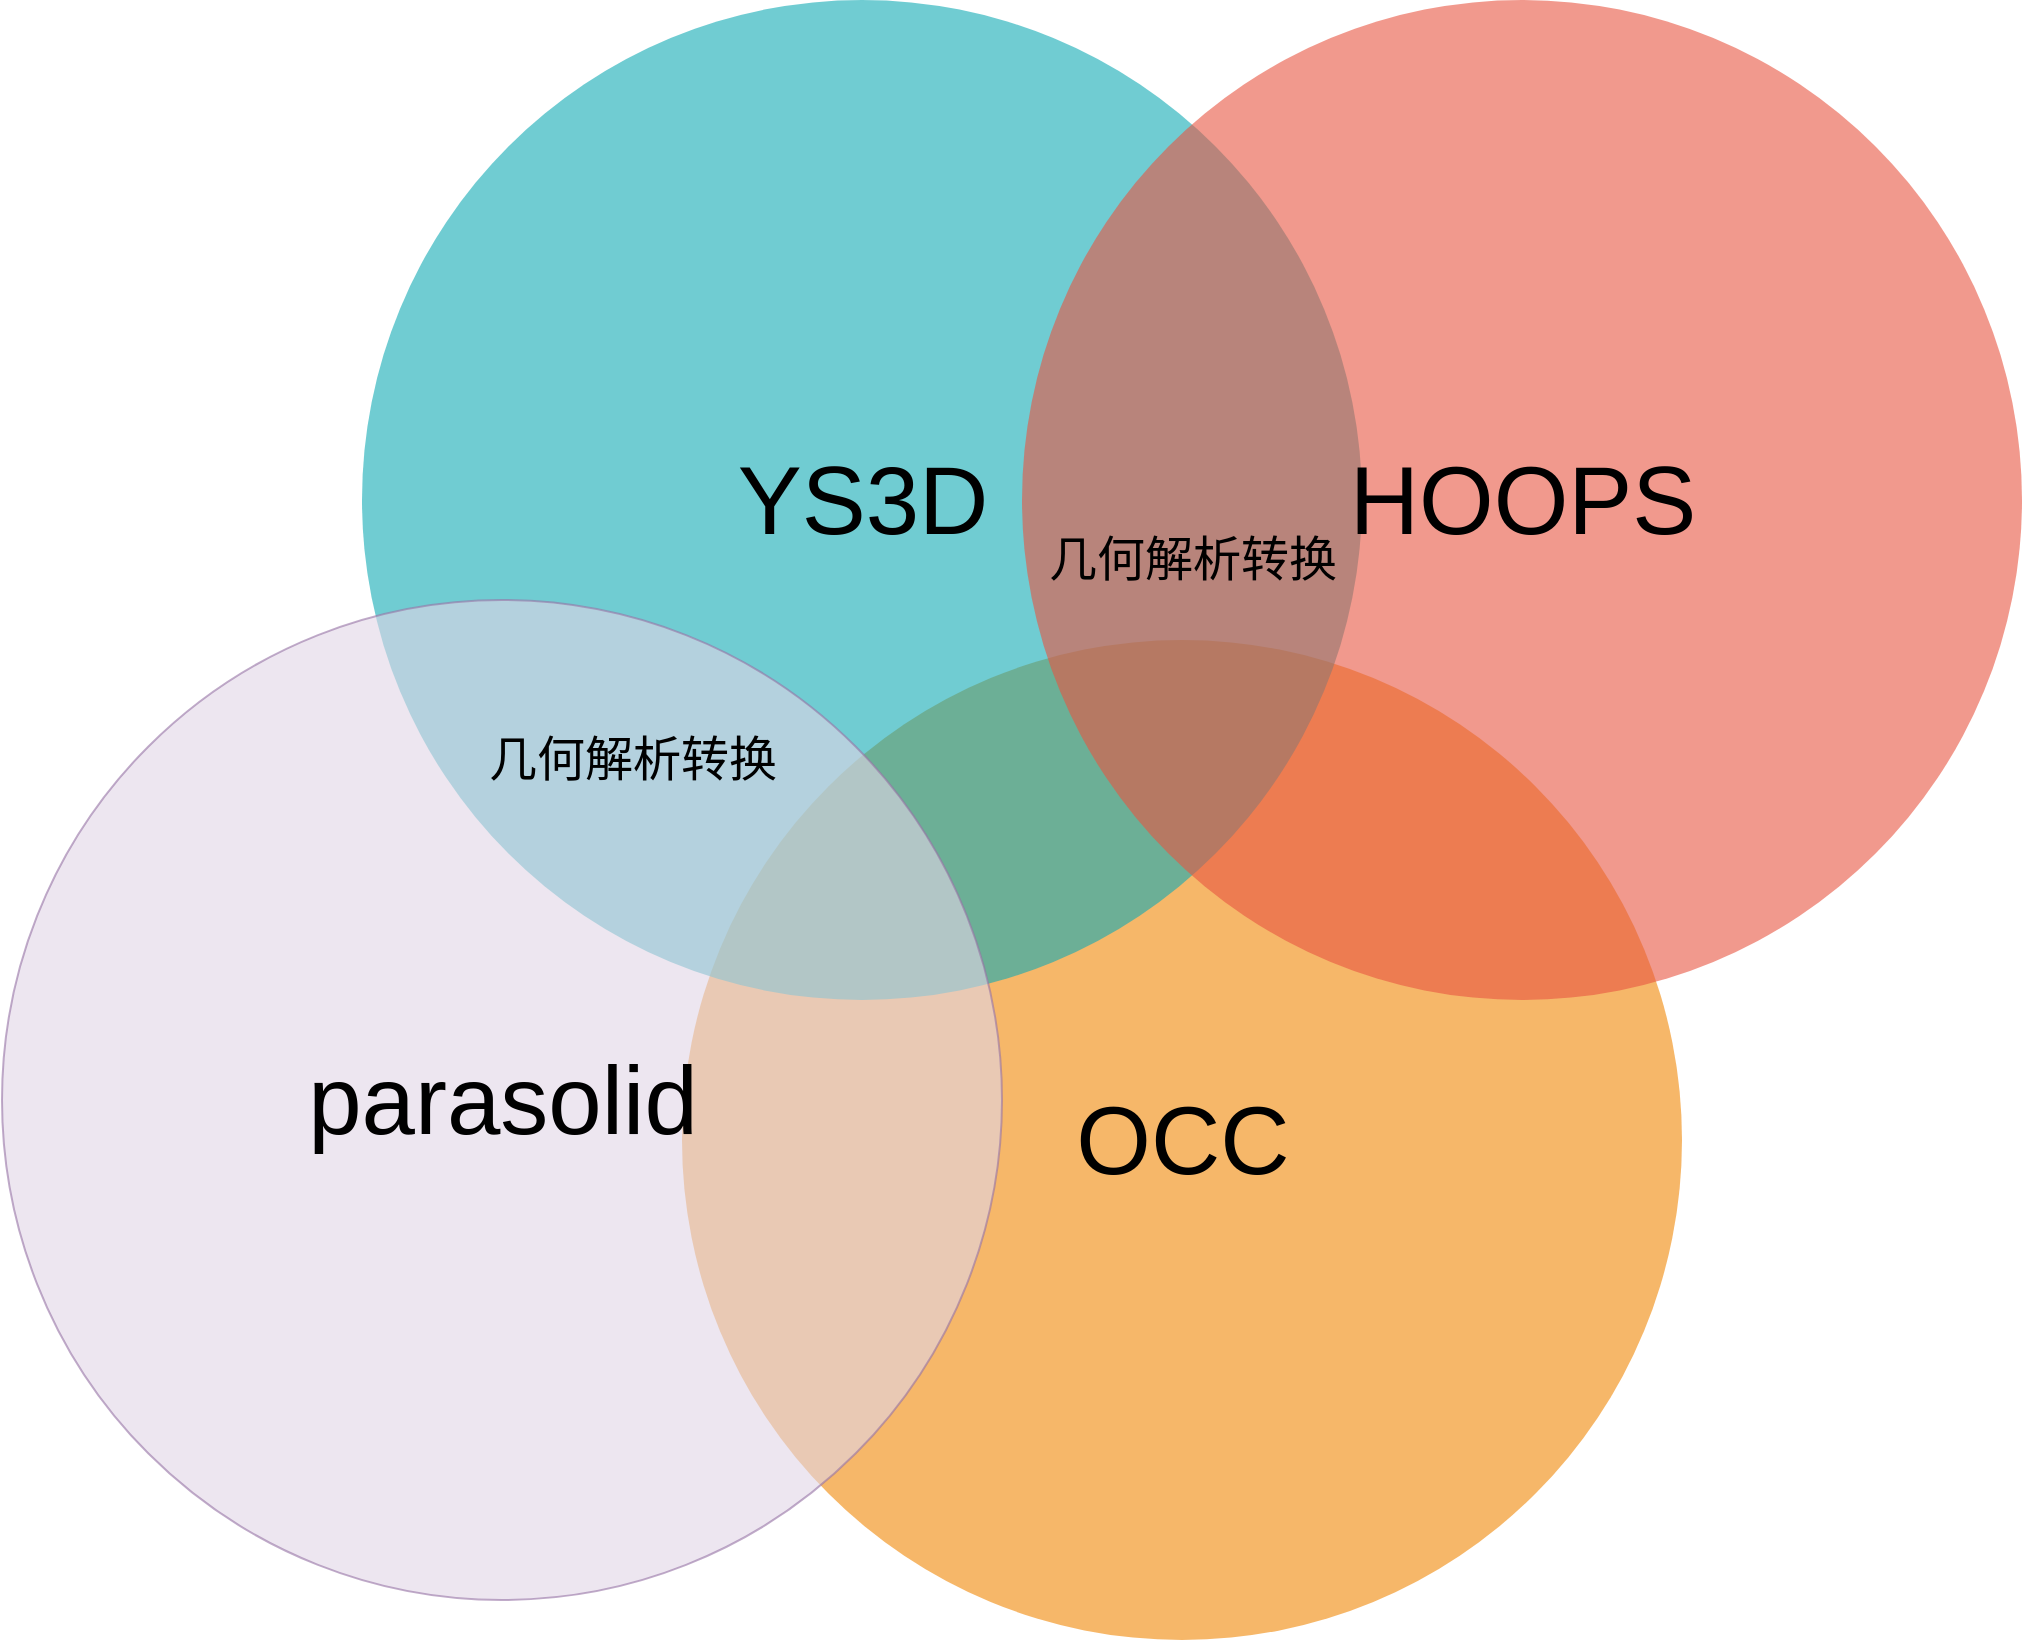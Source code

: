 <mxfile version="27.0.6">
  <diagram id="3228e29e-7158-1315-38df-8450db1d8a1d" name="Page-1">
    <mxGraphModel dx="2511" dy="1884" grid="1" gridSize="10" guides="1" tooltips="1" connect="1" arrows="1" fold="1" page="1" pageScale="1" pageWidth="1169" pageHeight="827" background="none" math="0" shadow="0">
      <root>
        <mxCell id="0" />
        <mxCell id="1" parent="0" />
        <mxCell id="21531" value="&lt;font style=&quot;font-size: 48px;&quot;&gt;OCC&lt;/font&gt;" style="ellipse;fillColor=#F08705;opacity=60;strokeColor=none;html=1;fontColor=#000000;" parent="1" vertex="1">
          <mxGeometry x="220" y="310" width="500" height="500" as="geometry" />
        </mxCell>
        <mxCell id="21532" value="&lt;font style=&quot;font-size: 48px;&quot;&gt;YS3D&lt;/font&gt;" style="ellipse;fillColor=#12AAB5;opacity=60;strokeColor=none;html=1;fontColor=#000000;" parent="1" vertex="1">
          <mxGeometry x="60" y="-10" width="500" height="500" as="geometry" />
        </mxCell>
        <mxCell id="21533" value="&lt;font style=&quot;font-size: 48px;&quot;&gt;HOOPS&lt;/font&gt;" style="ellipse;fillColor=#e85642;opacity=60;strokeColor=none;html=1;fontColor=#000000;" parent="1" vertex="1">
          <mxGeometry x="390" y="-10" width="500" height="500" as="geometry" />
        </mxCell>
        <mxCell id="ES53TOTrAkFbz9ve58O1-21540" value="&lt;font style=&quot;font-size: 24px;&quot;&gt;几何解析转换&lt;/font&gt;" style="text;html=1;align=center;verticalAlign=middle;resizable=0;points=[];autosize=1;strokeColor=none;fillColor=none;fontColor=#000000;" vertex="1" parent="1">
          <mxGeometry x="390" y="250" width="170" height="40" as="geometry" />
        </mxCell>
        <mxCell id="ES53TOTrAkFbz9ve58O1-21541" value="&lt;font style=&quot;font-size: 48px;&quot;&gt;parasolid&lt;/font&gt;" style="ellipse;fillColor=#e1d5e7;opacity=60;strokeColor=#9673a6;html=1;fontColor=#000000;" vertex="1" parent="1">
          <mxGeometry x="-120" y="290" width="500" height="500" as="geometry" />
        </mxCell>
        <mxCell id="ES53TOTrAkFbz9ve58O1-21542" value="&lt;font style=&quot;font-size: 24px;&quot;&gt;几何解析转换&lt;/font&gt;" style="text;html=1;align=center;verticalAlign=middle;resizable=0;points=[];autosize=1;strokeColor=none;fillColor=none;fontColor=#000000;" vertex="1" parent="1">
          <mxGeometry x="110" y="350" width="170" height="40" as="geometry" />
        </mxCell>
      </root>
    </mxGraphModel>
  </diagram>
</mxfile>
